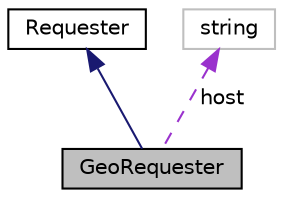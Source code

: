 digraph "GeoRequester"
{
 // LATEX_PDF_SIZE
  edge [fontname="Helvetica",fontsize="10",labelfontname="Helvetica",labelfontsize="10"];
  node [fontname="Helvetica",fontsize="10",shape=record];
  Node1 [label="GeoRequester",height=0.2,width=0.4,color="black", fillcolor="grey75", style="filled", fontcolor="black",tooltip="Geolocation API requester."];
  Node2 -> Node1 [dir="back",color="midnightblue",fontsize="10",style="solid",fontname="Helvetica"];
  Node2 [label="Requester",height=0.2,width=0.4,color="black", fillcolor="white", style="filled",URL="$classRequester.html",tooltip=" "];
  Node3 -> Node1 [dir="back",color="darkorchid3",fontsize="10",style="dashed",label=" host" ,fontname="Helvetica"];
  Node3 [label="string",height=0.2,width=0.4,color="grey75", fillcolor="white", style="filled",tooltip=" "];
}
